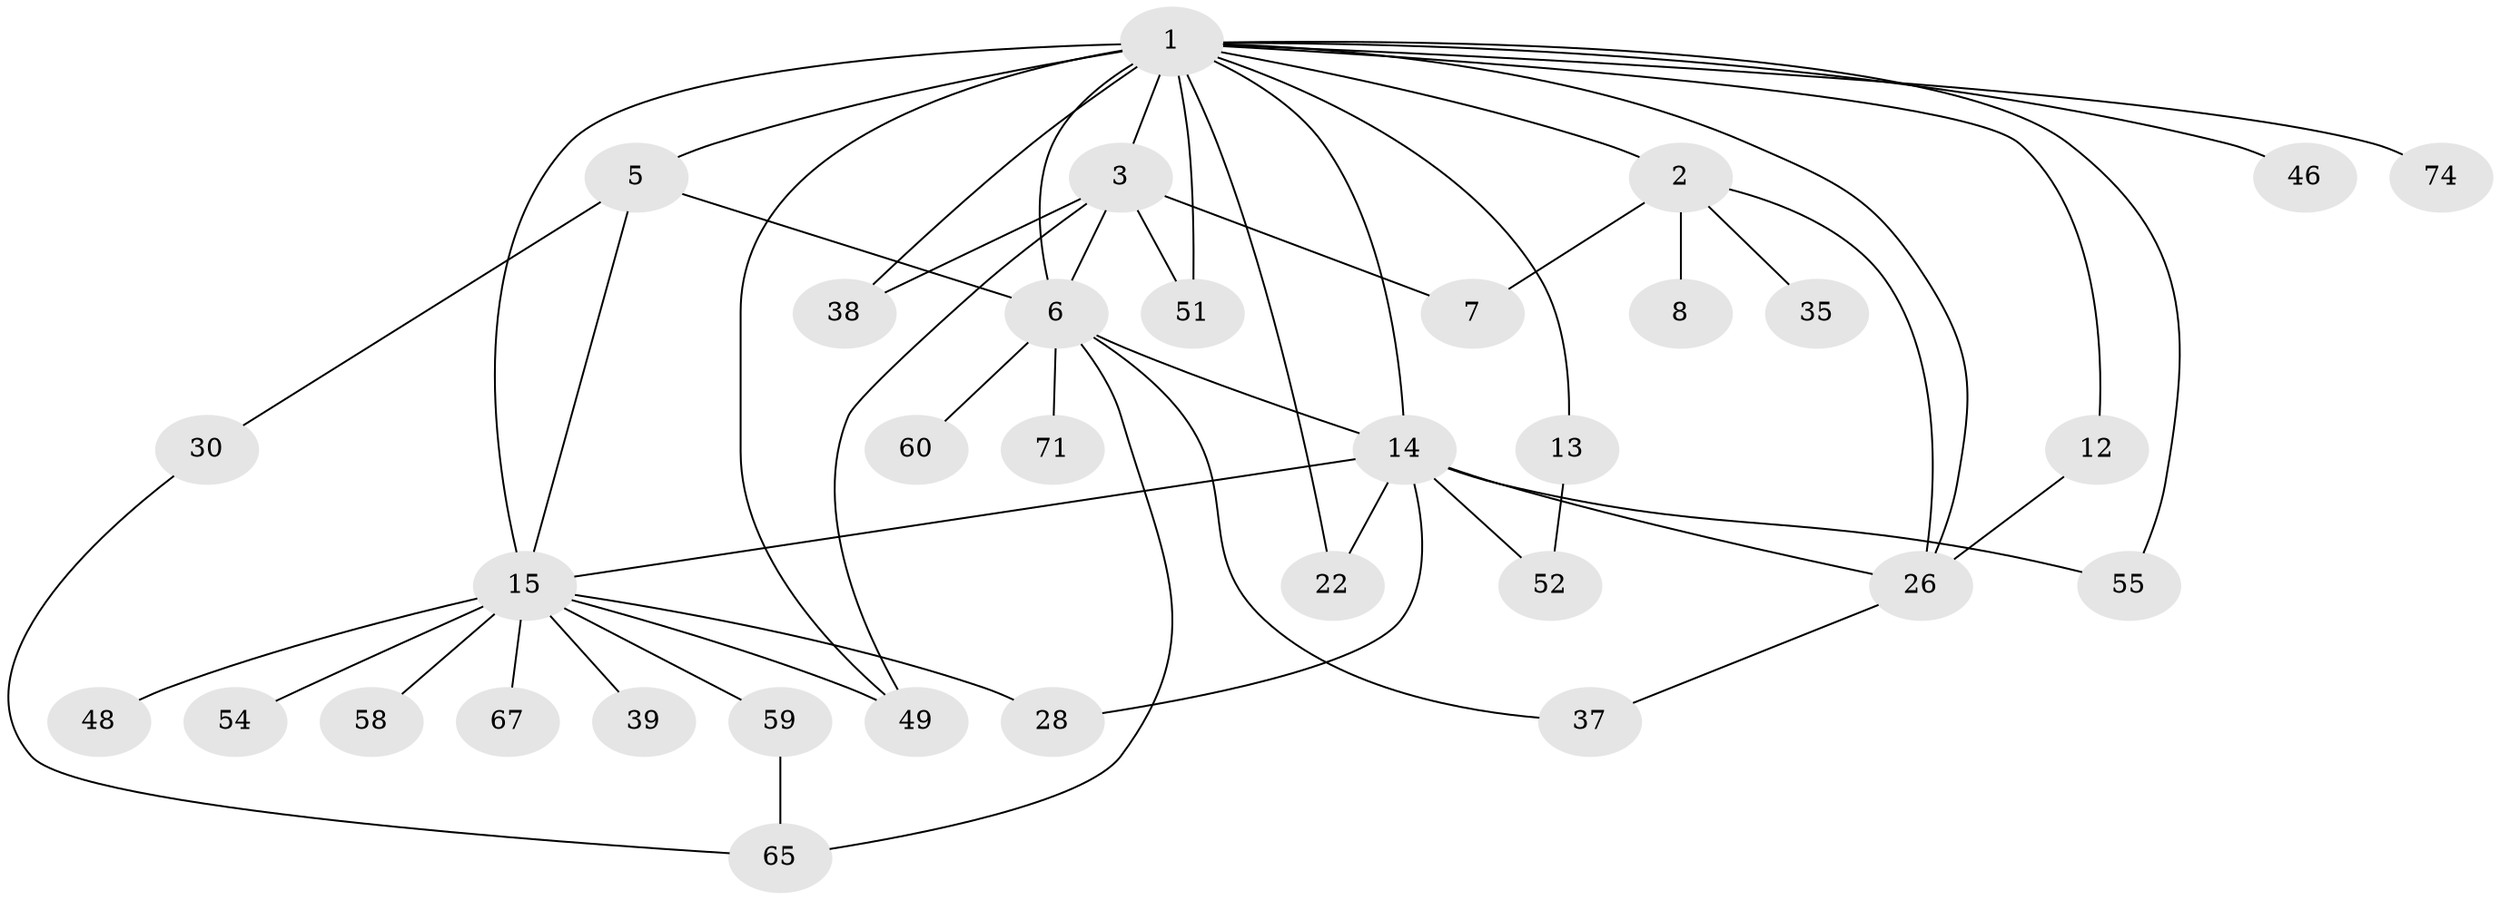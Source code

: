 // original degree distribution, {8: 0.011904761904761904, 5: 0.08333333333333333, 6: 0.047619047619047616, 2: 0.34523809523809523, 3: 0.14285714285714285, 4: 0.14285714285714285, 7: 0.011904761904761904, 1: 0.21428571428571427}
// Generated by graph-tools (version 1.1) at 2025/17/03/04/25 18:17:14]
// undirected, 33 vertices, 52 edges
graph export_dot {
graph [start="1"]
  node [color=gray90,style=filled];
  1 [super="+66+4"];
  2;
  3 [super="+62+27+69"];
  5 [super="+73"];
  6 [super="+76+44+16"];
  7 [super="+41"];
  8 [super="+50"];
  12 [super="+17"];
  13 [super="+31+77"];
  14 [super="+20+25"];
  15 [super="+57+78+32+21+45"];
  22;
  26 [super="+47"];
  28;
  30 [super="+42"];
  35;
  37;
  38 [super="+63+70"];
  39;
  46;
  48;
  49 [super="+72"];
  51;
  52;
  54;
  55;
  58;
  59;
  60;
  65;
  67;
  71;
  74;
  1 -- 2;
  1 -- 3 [weight=4];
  1 -- 5;
  1 -- 14 [weight=2];
  1 -- 22 [weight=2];
  1 -- 6;
  1 -- 74;
  1 -- 12;
  1 -- 13;
  1 -- 15 [weight=3];
  1 -- 26;
  1 -- 38;
  1 -- 46;
  1 -- 49 [weight=2];
  1 -- 51;
  1 -- 55;
  2 -- 7;
  2 -- 8;
  2 -- 35;
  2 -- 26;
  3 -- 49;
  3 -- 6 [weight=2];
  3 -- 51;
  3 -- 38;
  3 -- 7;
  5 -- 6;
  5 -- 30;
  5 -- 15;
  6 -- 60;
  6 -- 65;
  6 -- 37;
  6 -- 71;
  6 -- 14 [weight=4];
  12 -- 26;
  13 -- 52;
  14 -- 22;
  14 -- 55;
  14 -- 15;
  14 -- 52;
  14 -- 26;
  14 -- 28;
  15 -- 49;
  15 -- 67;
  15 -- 28;
  15 -- 59;
  15 -- 48 [weight=2];
  15 -- 54;
  15 -- 39;
  15 -- 58;
  26 -- 37;
  30 -- 65;
  59 -- 65;
}
